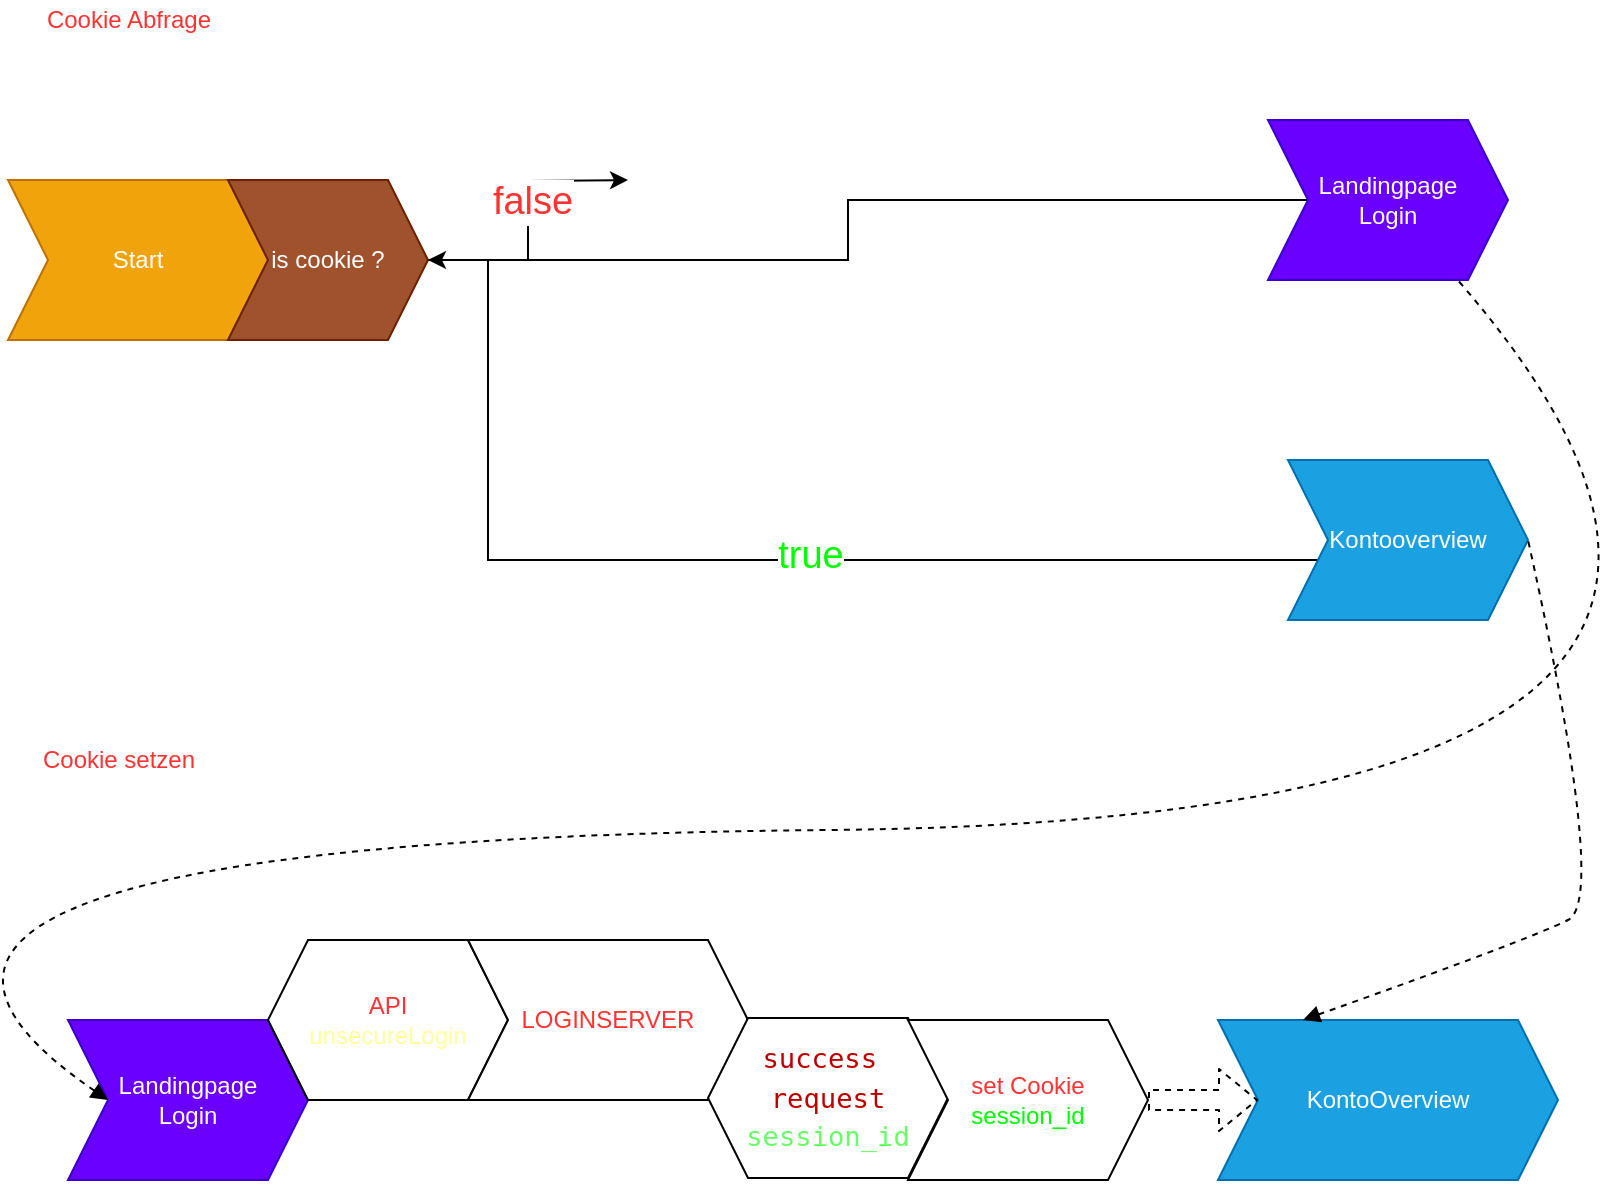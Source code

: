 <mxfile version="14.2.4" type="embed">
    <diagram id="01e3cn_y3fmrmVdLCV0V" name="Page-1">
        <mxGraphModel dx="1650" dy="298" grid="1" gridSize="10" guides="1" tooltips="1" connect="1" arrows="1" fold="1" page="1" pageScale="1" pageWidth="827" pageHeight="1169" math="0" shadow="0">
            <root>
                <mxCell id="0"/>
                <mxCell id="1" parent="0"/>
                <mxCell id="4" value="Start" style="shape=step;perimeter=stepPerimeter;whiteSpace=wrap;html=1;fixedSize=1;fillColor=#f0a30a;strokeColor=#BD7000;fontColor=#ffffff;" parent="1" vertex="1">
                    <mxGeometry y="100" width="130" height="80" as="geometry"/>
                </mxCell>
                <mxCell id="10" style="edgeStyle=orthogonalEdgeStyle;rounded=0;orthogonalLoop=1;jettySize=auto;html=1;exitX=1;exitY=0.5;exitDx=0;exitDy=0;" parent="1" source="5" edge="1">
                    <mxGeometry relative="1" as="geometry">
                        <mxPoint x="310" y="100.0" as="targetPoint"/>
                    </mxGeometry>
                </mxCell>
                <mxCell id="13" value="false" style="edgeLabel;html=1;align=center;verticalAlign=middle;resizable=0;points=[];fontColor=#FF3333;fontSize=19;" parent="10" vertex="1" connectable="0">
                    <mxGeometry x="0.133" y="-2" relative="1" as="geometry">
                        <mxPoint as="offset"/>
                    </mxGeometry>
                </mxCell>
                <mxCell id="11" style="edgeStyle=orthogonalEdgeStyle;rounded=0;orthogonalLoop=1;jettySize=auto;html=1;exitX=1;exitY=0.5;exitDx=0;exitDy=0;entryX=0;entryY=0.5;entryDx=0;entryDy=0;" parent="1" source="5" target="7" edge="1">
                    <mxGeometry relative="1" as="geometry">
                        <Array as="points">
                            <mxPoint x="240" y="140"/>
                            <mxPoint x="240" y="290"/>
                        </Array>
                    </mxGeometry>
                </mxCell>
                <mxCell id="12" value="true" style="edgeLabel;html=1;align=center;verticalAlign=middle;resizable=0;points=[];fontColor=#00FF00;fontSize=19;" parent="11" vertex="1" connectable="0">
                    <mxGeometry x="0.117" y="2" relative="1" as="geometry">
                        <mxPoint as="offset"/>
                    </mxGeometry>
                </mxCell>
                <mxCell id="5" value="is cookie ?" style="shape=step;perimeter=stepPerimeter;whiteSpace=wrap;html=1;fixedSize=1;fillColor=#a0522d;strokeColor=#6D1F00;fontColor=#ffffff;" parent="1" vertex="1">
                    <mxGeometry x="110" y="100" width="100" height="80" as="geometry"/>
                </mxCell>
                <mxCell id="24" value="" style="edgeStyle=orthogonalEdgeStyle;rounded=0;orthogonalLoop=1;jettySize=auto;html=1;fontColor=#00FF00;" parent="1" source="22" target="5" edge="1">
                    <mxGeometry relative="1" as="geometry">
                        <mxPoint x="310" y="100.0" as="sourcePoint"/>
                    </mxGeometry>
                </mxCell>
                <mxCell id="7" value="Kontooverview" style="shape=step;perimeter=stepPerimeter;whiteSpace=wrap;html=1;fixedSize=1;fillColor=#1ba1e2;strokeColor=#006EAF;fontColor=#ffffff;" parent="1" vertex="1">
                    <mxGeometry x="640" y="240" width="120" height="80" as="geometry"/>
                </mxCell>
                <mxCell id="22" value="Landingpage&lt;br&gt;Login" style="shape=step;perimeter=stepPerimeter;whiteSpace=wrap;html=1;fixedSize=1;fillColor=#6a00ff;strokeColor=#3700CC;fontColor=#ffffff;" parent="1" vertex="1">
                    <mxGeometry x="630" y="70" width="120" height="80" as="geometry"/>
                </mxCell>
                <mxCell id="27" value="Cookie Abfrage" style="text;html=1;align=center;verticalAlign=middle;resizable=0;points=[];autosize=1;fontColor=#FF3333;" parent="1" vertex="1">
                    <mxGeometry x="10" y="10" width="100" height="20" as="geometry"/>
                </mxCell>
                <mxCell id="29" value="Cookie setzen" style="text;html=1;align=center;verticalAlign=middle;resizable=0;points=[];autosize=1;fontColor=#FF3333;" parent="1" vertex="1">
                    <mxGeometry x="10" y="380" width="90" height="20" as="geometry"/>
                </mxCell>
                <mxCell id="31" value="&lt;font color=&quot;#ffffff&quot;&gt;Landingpage&lt;br&gt;Login&lt;/font&gt;" style="shape=step;perimeter=stepPerimeter;whiteSpace=wrap;html=1;fixedSize=1;fontColor=#ffffff;fillColor=#6a00ff;strokeColor=#3700CC;" parent="1" vertex="1">
                    <mxGeometry x="30" y="520" width="120" height="80" as="geometry"/>
                </mxCell>
                <mxCell id="32" value="API&lt;br&gt;&lt;font color=&quot;#ffff99&quot;&gt;unsecureLogin&lt;/font&gt;" style="shape=hexagon;perimeter=hexagonPerimeter2;whiteSpace=wrap;html=1;fixedSize=1;fontColor=#FF3333;" parent="1" vertex="1">
                    <mxGeometry x="130" y="480" width="120" height="80" as="geometry"/>
                </mxCell>
                <mxCell id="33" value="LOGINSERVER" style="shape=step;perimeter=stepPerimeter;whiteSpace=wrap;html=1;fixedSize=1;fontColor=#FF3333;" parent="1" vertex="1">
                    <mxGeometry x="230" y="480" width="140" height="80" as="geometry"/>
                </mxCell>
                <mxCell id="34" value="&lt;pre style=&quot;box-sizing: border-box ; font-family: , &amp;#34;consolas&amp;#34; , &amp;#34;liberation mono&amp;#34; , &amp;#34;menlo&amp;#34; , monospace ; font-size: 13.6px ; margin-top: 0px ; margin-bottom: 0px ; overflow-wrap: normal ; padding: 16px ; overflow: auto ; line-height: 1.45 ; border-radius: 6px ; word-break: normal&quot;&gt;&lt;span class=&quot;pl-s&quot; style=&quot;box-sizing: border-box&quot;&gt;&lt;font color=&quot;rgba(0, 0, 0, 0)&quot;&gt;success &lt;br/&gt;request&lt;br&gt;&lt;/font&gt;&lt;font color=&quot;#66ff66&quot;&gt;session_id&lt;/font&gt;&lt;/span&gt;&lt;span class=&quot;pl-s&quot; style=&quot;box-sizing: border-box&quot;&gt;&lt;br&gt;&lt;/span&gt;&lt;/pre&gt;" style="shape=hexagon;perimeter=hexagonPerimeter2;whiteSpace=wrap;html=1;fixedSize=1;fontColor=#FF3333;" parent="1" vertex="1">
                    <mxGeometry x="350" y="519" width="120" height="80" as="geometry"/>
                </mxCell>
                <mxCell id="35" value="set Cookie&lt;br&gt;&lt;font color=&quot;#00ff00&quot;&gt;session_id&lt;/font&gt;" style="shape=step;perimeter=stepPerimeter;whiteSpace=wrap;html=1;fixedSize=1;fontColor=#FF3333;" parent="1" vertex="1">
                    <mxGeometry x="450" y="520" width="120" height="80" as="geometry"/>
                </mxCell>
                <mxCell id="36" value="" style="curved=1;endArrow=none;html=1;fontColor=#FF3333;dashed=1;startArrow=block;endFill=0;exitX=0;exitY=0.5;exitDx=0;exitDy=0;" parent="1" source="31" target="22" edge="1">
                    <mxGeometry width="50" height="50" relative="1" as="geometry">
                        <mxPoint x="30" y="519" as="sourcePoint"/>
                        <mxPoint x="80" y="469" as="targetPoint"/>
                        <Array as="points">
                            <mxPoint x="-140" y="430"/>
                            <mxPoint x="960" y="420"/>
                        </Array>
                    </mxGeometry>
                </mxCell>
                <mxCell id="38" value="KontoOverview" style="shape=step;perimeter=stepPerimeter;whiteSpace=wrap;html=1;fixedSize=1;fontColor=#ffffff;fillColor=#1ba1e2;strokeColor=#006EAF;" parent="1" vertex="1">
                    <mxGeometry x="605" y="520" width="170" height="80" as="geometry"/>
                </mxCell>
                <mxCell id="39" value="" style="shape=flexArrow;endArrow=classic;html=1;dashed=1;fontColor=#FF3333;exitX=1;exitY=0.5;exitDx=0;exitDy=0;" parent="1" source="35" target="38" edge="1">
                    <mxGeometry width="50" height="50" relative="1" as="geometry">
                        <mxPoint x="190" y="330" as="sourcePoint"/>
                        <mxPoint x="240" y="280" as="targetPoint"/>
                    </mxGeometry>
                </mxCell>
                <mxCell id="40" value="" style="curved=1;endArrow=none;html=1;fontColor=#FF3333;dashed=1;startArrow=block;endFill=0;exitX=0.25;exitY=0;exitDx=0;exitDy=0;entryX=1;entryY=0.5;entryDx=0;entryDy=0;" parent="1" source="38" target="7" edge="1">
                    <mxGeometry width="50" height="50" relative="1" as="geometry">
                        <mxPoint x="60" y="570" as="sourcePoint"/>
                        <mxPoint x="734.839" y="160" as="targetPoint"/>
                        <Array as="points">
                            <mxPoint x="760" y="480"/>
                            <mxPoint x="800" y="460"/>
                        </Array>
                    </mxGeometry>
                </mxCell>
            </root>
        </mxGraphModel>
    </diagram>
</mxfile>